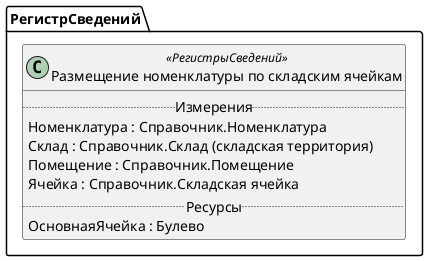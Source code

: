 ﻿@startuml РазмещениеНоменклатурыПоСкладскимЯчейкам
'!include templates.wsd
'..\include templates.wsd
class РегистрСведений.РазмещениеНоменклатурыПоСкладскимЯчейкам as "Размещение номенклатуры по складским ячейкам" <<РегистрыСведений>>
{
..Измерения..
Номенклатура : Справочник.Номенклатура
Склад : Справочник.Склад (складская территория)
Помещение : Справочник.Помещение
Ячейка : Справочник.Складская ячейка
..Ресурсы..
ОсновнаяЯчейка : Булево
}
@enduml
